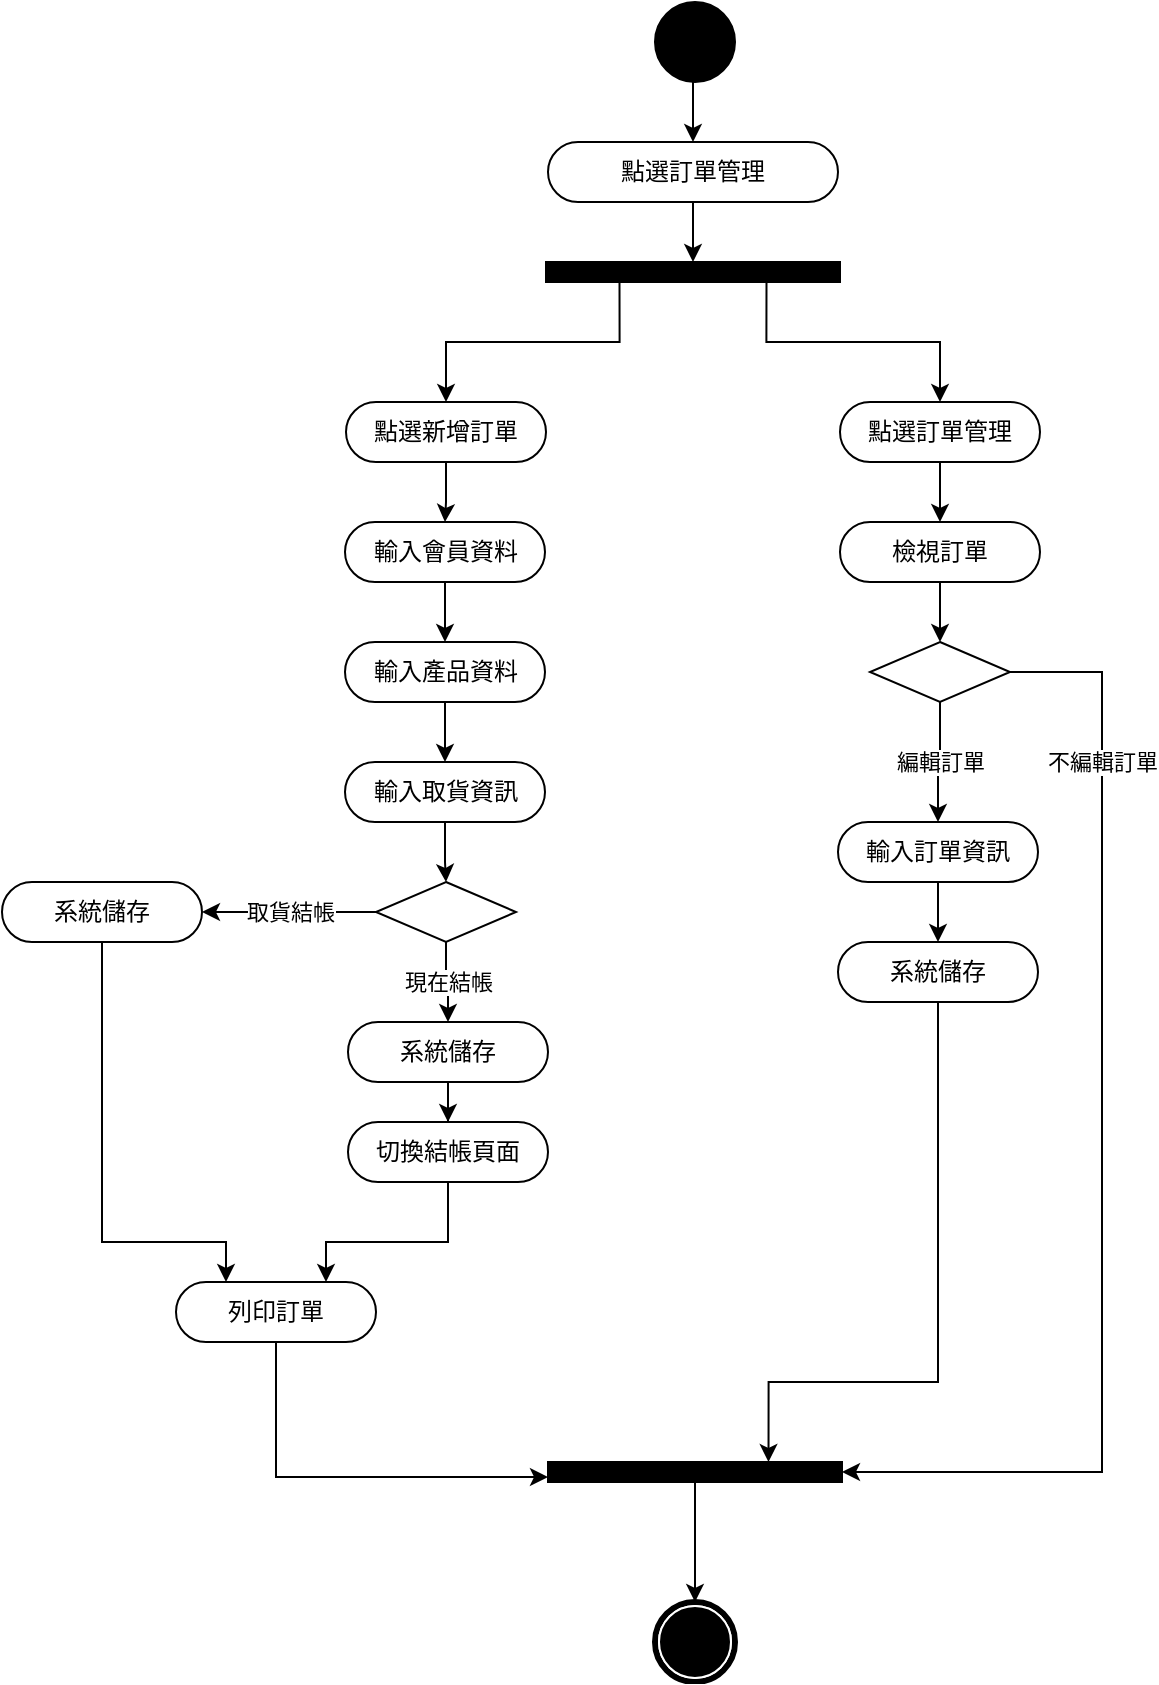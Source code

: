 <mxfile version="12.9.13" type="device"><diagram id="8abgMCRlXdYchA-EEudW" name="第1頁"><mxGraphModel dx="1086" dy="806" grid="1" gridSize="10" guides="1" tooltips="1" connect="1" arrows="1" fold="1" page="1" pageScale="1" pageWidth="827" pageHeight="1169" math="0" shadow="0"><root><mxCell id="0"/><mxCell id="1" parent="0"/><mxCell id="BiHh8p7tZaqlAeyxrbc2-1" style="edgeStyle=orthogonalEdgeStyle;rounded=0;orthogonalLoop=1;jettySize=auto;html=1;entryX=0.5;entryY=0;entryDx=0;entryDy=0;" parent="1" target="BiHh8p7tZaqlAeyxrbc2-4" edge="1"><mxGeometry relative="1" as="geometry"><mxPoint x="425.5" y="50" as="sourcePoint"/></mxGeometry></mxCell><mxCell id="BiHh8p7tZaqlAeyxrbc2-2" value="" style="ellipse;whiteSpace=wrap;html=1;rounded=0;shadow=0;comic=0;labelBackgroundColor=none;strokeWidth=1;fillColor=#000000;fontFamily=Verdana;fontSize=12;align=center;" parent="1" vertex="1"><mxGeometry x="406.5" y="10" width="40" height="40" as="geometry"/></mxCell><mxCell id="BiHh8p7tZaqlAeyxrbc2-3" style="edgeStyle=orthogonalEdgeStyle;rounded=0;orthogonalLoop=1;jettySize=auto;html=1;entryX=0.5;entryY=0;entryDx=0;entryDy=0;" parent="1" source="BiHh8p7tZaqlAeyxrbc2-4" target="BiHh8p7tZaqlAeyxrbc2-8" edge="1"><mxGeometry relative="1" as="geometry"/></mxCell><mxCell id="BiHh8p7tZaqlAeyxrbc2-4" value="點選訂單管理" style="rounded=1;whiteSpace=wrap;html=1;shadow=0;comic=0;labelBackgroundColor=none;strokeWidth=1;fontFamily=Verdana;fontSize=12;align=center;arcSize=50;" parent="1" vertex="1"><mxGeometry x="353" y="80" width="145" height="30" as="geometry"/></mxCell><mxCell id="BiHh8p7tZaqlAeyxrbc2-6" style="edgeStyle=orthogonalEdgeStyle;rounded=0;orthogonalLoop=1;jettySize=auto;html=1;entryX=0.5;entryY=0;entryDx=0;entryDy=0;exitX=0.25;exitY=1;exitDx=0;exitDy=0;" parent="1" source="BiHh8p7tZaqlAeyxrbc2-8" target="BiHh8p7tZaqlAeyxrbc2-15" edge="1"><mxGeometry relative="1" as="geometry"><mxPoint x="450" y="170" as="sourcePoint"/></mxGeometry></mxCell><mxCell id="BiHh8p7tZaqlAeyxrbc2-7" style="edgeStyle=orthogonalEdgeStyle;rounded=0;orthogonalLoop=1;jettySize=auto;html=1;entryX=0.5;entryY=0;entryDx=0;entryDy=0;exitX=0.75;exitY=1;exitDx=0;exitDy=0;" parent="1" source="BiHh8p7tZaqlAeyxrbc2-8" target="BiHh8p7tZaqlAeyxrbc2-19" edge="1"><mxGeometry relative="1" as="geometry"/></mxCell><mxCell id="BiHh8p7tZaqlAeyxrbc2-8" value="" style="whiteSpace=wrap;html=1;rounded=0;shadow=0;comic=0;labelBackgroundColor=none;strokeWidth=1;fillColor=#000000;fontFamily=Verdana;fontSize=12;align=center;rotation=0;" parent="1" vertex="1"><mxGeometry x="352" y="140" width="147" height="10" as="geometry"/></mxCell><mxCell id="BiHh8p7tZaqlAeyxrbc2-9" value="" style="shape=mxgraph.bpmn.shape;html=1;verticalLabelPosition=bottom;labelBackgroundColor=#ffffff;verticalAlign=top;perimeter=ellipsePerimeter;outline=end;symbol=terminate;rounded=0;shadow=0;comic=0;strokeWidth=1;fontFamily=Verdana;fontSize=12;align=center;" parent="1" vertex="1"><mxGeometry x="406.5" y="810" width="40" height="40" as="geometry"/></mxCell><mxCell id="BiHh8p7tZaqlAeyxrbc2-14" value="" style="edgeStyle=orthogonalEdgeStyle;rounded=0;orthogonalLoop=1;jettySize=auto;html=1;" parent="1" source="BiHh8p7tZaqlAeyxrbc2-15" target="BiHh8p7tZaqlAeyxrbc2-17" edge="1"><mxGeometry relative="1" as="geometry"/></mxCell><mxCell id="BiHh8p7tZaqlAeyxrbc2-15" value="點選新增訂單" style="rounded=1;whiteSpace=wrap;html=1;shadow=0;comic=0;labelBackgroundColor=none;strokeWidth=1;fontFamily=Verdana;fontSize=12;align=center;arcSize=50;" parent="1" vertex="1"><mxGeometry x="252" y="210" width="100" height="30" as="geometry"/></mxCell><mxCell id="BiHh8p7tZaqlAeyxrbc2-16" style="edgeStyle=orthogonalEdgeStyle;rounded=0;orthogonalLoop=1;jettySize=auto;html=1;entryX=0.75;entryY=0;entryDx=0;entryDy=0;exitX=0.5;exitY=1;exitDx=0;exitDy=0;" parent="1" source="k__0p0N9E5Mind2i29ao-2" target="BiHh8p7tZaqlAeyxrbc2-26" edge="1"><mxGeometry relative="1" as="geometry"><mxPoint x="301.5" y="570" as="sourcePoint"/><Array as="points"><mxPoint x="303" y="630"/><mxPoint x="242" y="630"/></Array></mxGeometry></mxCell><mxCell id="BiHh8p7tZaqlAeyxrbc2-31" style="edgeStyle=orthogonalEdgeStyle;rounded=0;orthogonalLoop=1;jettySize=auto;html=1;entryX=0.5;entryY=0;entryDx=0;entryDy=0;" parent="1" source="BiHh8p7tZaqlAeyxrbc2-17" target="BiHh8p7tZaqlAeyxrbc2-27" edge="1"><mxGeometry relative="1" as="geometry"/></mxCell><mxCell id="BiHh8p7tZaqlAeyxrbc2-17" value="輸入會員資料" style="rounded=1;whiteSpace=wrap;html=1;shadow=0;comic=0;labelBackgroundColor=none;strokeWidth=1;fontFamily=Verdana;fontSize=12;align=center;arcSize=50;" parent="1" vertex="1"><mxGeometry x="251.5" y="270" width="100" height="30" as="geometry"/></mxCell><mxCell id="BiHh8p7tZaqlAeyxrbc2-18" value="" style="edgeStyle=orthogonalEdgeStyle;rounded=0;orthogonalLoop=1;jettySize=auto;html=1;" parent="1" source="BiHh8p7tZaqlAeyxrbc2-19" target="BiHh8p7tZaqlAeyxrbc2-21" edge="1"><mxGeometry relative="1" as="geometry"/></mxCell><mxCell id="BiHh8p7tZaqlAeyxrbc2-19" value="點選訂單管理" style="rounded=1;whiteSpace=wrap;html=1;shadow=0;comic=0;labelBackgroundColor=none;strokeWidth=1;fontFamily=Verdana;fontSize=12;align=center;arcSize=50;" parent="1" vertex="1"><mxGeometry x="499" y="210" width="100" height="30" as="geometry"/></mxCell><mxCell id="BiHh8p7tZaqlAeyxrbc2-46" style="edgeStyle=orthogonalEdgeStyle;rounded=0;orthogonalLoop=1;jettySize=auto;html=1;entryX=0.5;entryY=0;entryDx=0;entryDy=0;" parent="1" source="BiHh8p7tZaqlAeyxrbc2-21" target="BiHh8p7tZaqlAeyxrbc2-45" edge="1"><mxGeometry relative="1" as="geometry"/></mxCell><mxCell id="BiHh8p7tZaqlAeyxrbc2-21" value="檢視訂單" style="rounded=1;whiteSpace=wrap;html=1;shadow=0;comic=0;labelBackgroundColor=none;strokeWidth=1;fontFamily=Verdana;fontSize=12;align=center;arcSize=50;" parent="1" vertex="1"><mxGeometry x="499" y="270" width="100" height="30" as="geometry"/></mxCell><mxCell id="BiHh8p7tZaqlAeyxrbc2-22" style="edgeStyle=orthogonalEdgeStyle;rounded=0;orthogonalLoop=1;jettySize=auto;html=1;entryX=0.5;entryY=0;entryDx=0;entryDy=0;" parent="1" source="BiHh8p7tZaqlAeyxrbc2-23" target="BiHh8p7tZaqlAeyxrbc2-9" edge="1"><mxGeometry relative="1" as="geometry"><mxPoint x="480" y="780" as="targetPoint"/></mxGeometry></mxCell><mxCell id="BiHh8p7tZaqlAeyxrbc2-23" value="" style="whiteSpace=wrap;html=1;rounded=0;shadow=0;comic=0;labelBackgroundColor=none;strokeWidth=1;fillColor=#000000;fontFamily=Verdana;fontSize=12;align=center;rotation=0;" parent="1" vertex="1"><mxGeometry x="353" y="740" width="147" height="10" as="geometry"/></mxCell><mxCell id="BiHh8p7tZaqlAeyxrbc2-39" style="edgeStyle=orthogonalEdgeStyle;rounded=0;orthogonalLoop=1;jettySize=auto;html=1;entryX=0;entryY=0.75;entryDx=0;entryDy=0;exitX=0.5;exitY=1;exitDx=0;exitDy=0;" parent="1" source="BiHh8p7tZaqlAeyxrbc2-26" target="BiHh8p7tZaqlAeyxrbc2-23" edge="1"><mxGeometry relative="1" as="geometry"><Array as="points"><mxPoint x="217" y="748"/></Array></mxGeometry></mxCell><mxCell id="BiHh8p7tZaqlAeyxrbc2-26" value="列印訂單" style="rounded=1;whiteSpace=wrap;html=1;shadow=0;comic=0;labelBackgroundColor=none;strokeWidth=1;fontFamily=Verdana;fontSize=12;align=center;arcSize=50;" parent="1" vertex="1"><mxGeometry x="167" y="650" width="100" height="30" as="geometry"/></mxCell><mxCell id="BiHh8p7tZaqlAeyxrbc2-32" style="edgeStyle=orthogonalEdgeStyle;rounded=0;orthogonalLoop=1;jettySize=auto;html=1;entryX=0.5;entryY=0;entryDx=0;entryDy=0;" parent="1" source="BiHh8p7tZaqlAeyxrbc2-27" target="BiHh8p7tZaqlAeyxrbc2-28" edge="1"><mxGeometry relative="1" as="geometry"/></mxCell><mxCell id="BiHh8p7tZaqlAeyxrbc2-27" value="輸入產品資料" style="rounded=1;whiteSpace=wrap;html=1;shadow=0;comic=0;labelBackgroundColor=none;strokeWidth=1;fontFamily=Verdana;fontSize=12;align=center;arcSize=50;" parent="1" vertex="1"><mxGeometry x="251.5" y="330" width="100" height="30" as="geometry"/></mxCell><mxCell id="BiHh8p7tZaqlAeyxrbc2-34" style="edgeStyle=orthogonalEdgeStyle;rounded=0;orthogonalLoop=1;jettySize=auto;html=1;entryX=0.5;entryY=0;entryDx=0;entryDy=0;" parent="1" source="BiHh8p7tZaqlAeyxrbc2-28" target="BiHh8p7tZaqlAeyxrbc2-33" edge="1"><mxGeometry relative="1" as="geometry"/></mxCell><mxCell id="BiHh8p7tZaqlAeyxrbc2-28" value="輸入取貨資訊" style="rounded=1;whiteSpace=wrap;html=1;shadow=0;comic=0;labelBackgroundColor=none;strokeWidth=1;fontFamily=Verdana;fontSize=12;align=center;arcSize=50;" parent="1" vertex="1"><mxGeometry x="251.5" y="390" width="100" height="30" as="geometry"/></mxCell><mxCell id="BiHh8p7tZaqlAeyxrbc2-35" value="取貨結帳" style="edgeStyle=orthogonalEdgeStyle;rounded=0;orthogonalLoop=1;jettySize=auto;html=1;entryX=1;entryY=0.5;entryDx=0;entryDy=0;" parent="1" source="BiHh8p7tZaqlAeyxrbc2-33" target="BiHh8p7tZaqlAeyxrbc2-40" edge="1"><mxGeometry relative="1" as="geometry"><mxPoint x="170" y="460" as="targetPoint"/></mxGeometry></mxCell><mxCell id="BiHh8p7tZaqlAeyxrbc2-36" value="現在結帳" style="edgeStyle=orthogonalEdgeStyle;rounded=0;orthogonalLoop=1;jettySize=auto;html=1;" parent="1" source="BiHh8p7tZaqlAeyxrbc2-33" target="k__0p0N9E5Mind2i29ao-1" edge="1"><mxGeometry relative="1" as="geometry"><mxPoint x="301.5" y="540" as="targetPoint"/></mxGeometry></mxCell><mxCell id="BiHh8p7tZaqlAeyxrbc2-33" value="" style="rhombus;whiteSpace=wrap;html=1;" parent="1" vertex="1"><mxGeometry x="267" y="450" width="70" height="30" as="geometry"/></mxCell><mxCell id="BiHh8p7tZaqlAeyxrbc2-41" style="edgeStyle=orthogonalEdgeStyle;rounded=0;orthogonalLoop=1;jettySize=auto;html=1;entryX=0.25;entryY=0;entryDx=0;entryDy=0;" parent="1" source="BiHh8p7tZaqlAeyxrbc2-40" target="BiHh8p7tZaqlAeyxrbc2-26" edge="1"><mxGeometry relative="1" as="geometry"><Array as="points"><mxPoint x="130" y="630"/><mxPoint x="192" y="630"/></Array></mxGeometry></mxCell><mxCell id="BiHh8p7tZaqlAeyxrbc2-40" value="系統儲存" style="rounded=1;whiteSpace=wrap;html=1;shadow=0;comic=0;labelBackgroundColor=none;strokeWidth=1;fontFamily=Verdana;fontSize=12;align=center;arcSize=50;" parent="1" vertex="1"><mxGeometry x="80" y="450" width="100" height="30" as="geometry"/></mxCell><mxCell id="BiHh8p7tZaqlAeyxrbc2-49" style="edgeStyle=orthogonalEdgeStyle;rounded=0;orthogonalLoop=1;jettySize=auto;html=1;entryX=0.5;entryY=0;entryDx=0;entryDy=0;" parent="1" source="BiHh8p7tZaqlAeyxrbc2-44" target="BiHh8p7tZaqlAeyxrbc2-48" edge="1"><mxGeometry relative="1" as="geometry"/></mxCell><mxCell id="BiHh8p7tZaqlAeyxrbc2-44" value="輸入訂單資訊" style="rounded=1;whiteSpace=wrap;html=1;shadow=0;comic=0;labelBackgroundColor=none;strokeWidth=1;fontFamily=Verdana;fontSize=12;align=center;arcSize=50;" parent="1" vertex="1"><mxGeometry x="498" y="420" width="100" height="30" as="geometry"/></mxCell><mxCell id="BiHh8p7tZaqlAeyxrbc2-50" value="不編輯訂單" style="edgeStyle=orthogonalEdgeStyle;rounded=0;orthogonalLoop=1;jettySize=auto;html=1;entryX=1;entryY=0.5;entryDx=0;entryDy=0;" parent="1" source="BiHh8p7tZaqlAeyxrbc2-45" target="BiHh8p7tZaqlAeyxrbc2-23" edge="1"><mxGeometry x="-0.684" relative="1" as="geometry"><Array as="points"><mxPoint x="630" y="345"/><mxPoint x="630" y="745"/></Array><mxPoint as="offset"/></mxGeometry></mxCell><mxCell id="BiHh8p7tZaqlAeyxrbc2-45" value="" style="rhombus;whiteSpace=wrap;html=1;" parent="1" vertex="1"><mxGeometry x="514" y="330" width="70" height="30" as="geometry"/></mxCell><mxCell id="BiHh8p7tZaqlAeyxrbc2-47" value="編輯訂單" style="edgeStyle=orthogonalEdgeStyle;rounded=0;orthogonalLoop=1;jettySize=auto;html=1;entryX=0.5;entryY=0;entryDx=0;entryDy=0;exitX=0.5;exitY=1;exitDx=0;exitDy=0;" parent="1" source="BiHh8p7tZaqlAeyxrbc2-45" target="BiHh8p7tZaqlAeyxrbc2-44" edge="1"><mxGeometry relative="1" as="geometry"><mxPoint x="313" y="550" as="targetPoint"/><mxPoint x="312.0" y="490" as="sourcePoint"/></mxGeometry></mxCell><mxCell id="BiHh8p7tZaqlAeyxrbc2-51" style="edgeStyle=orthogonalEdgeStyle;rounded=0;orthogonalLoop=1;jettySize=auto;html=1;entryX=0.75;entryY=0;entryDx=0;entryDy=0;" parent="1" source="BiHh8p7tZaqlAeyxrbc2-48" target="BiHh8p7tZaqlAeyxrbc2-23" edge="1"><mxGeometry relative="1" as="geometry"><Array as="points"><mxPoint x="548" y="700"/><mxPoint x="463" y="700"/></Array></mxGeometry></mxCell><mxCell id="BiHh8p7tZaqlAeyxrbc2-48" value="系統儲存" style="rounded=1;whiteSpace=wrap;html=1;shadow=0;comic=0;labelBackgroundColor=none;strokeWidth=1;fontFamily=Verdana;fontSize=12;align=center;arcSize=50;" parent="1" vertex="1"><mxGeometry x="498" y="480" width="100" height="30" as="geometry"/></mxCell><mxCell id="k__0p0N9E5Mind2i29ao-3" style="edgeStyle=orthogonalEdgeStyle;rounded=0;orthogonalLoop=1;jettySize=auto;html=1;entryX=0.5;entryY=0;entryDx=0;entryDy=0;" edge="1" parent="1" source="k__0p0N9E5Mind2i29ao-1" target="k__0p0N9E5Mind2i29ao-2"><mxGeometry relative="1" as="geometry"/></mxCell><mxCell id="k__0p0N9E5Mind2i29ao-1" value="系統儲存" style="rounded=1;whiteSpace=wrap;html=1;shadow=0;comic=0;labelBackgroundColor=none;strokeWidth=1;fontFamily=Verdana;fontSize=12;align=center;arcSize=50;" vertex="1" parent="1"><mxGeometry x="253" y="520" width="100" height="30" as="geometry"/></mxCell><mxCell id="k__0p0N9E5Mind2i29ao-2" value="切換結帳頁面" style="rounded=1;whiteSpace=wrap;html=1;shadow=0;comic=0;labelBackgroundColor=none;strokeWidth=1;fontFamily=Verdana;fontSize=12;align=center;arcSize=50;" vertex="1" parent="1"><mxGeometry x="253" y="570" width="100" height="30" as="geometry"/></mxCell></root></mxGraphModel></diagram></mxfile>
